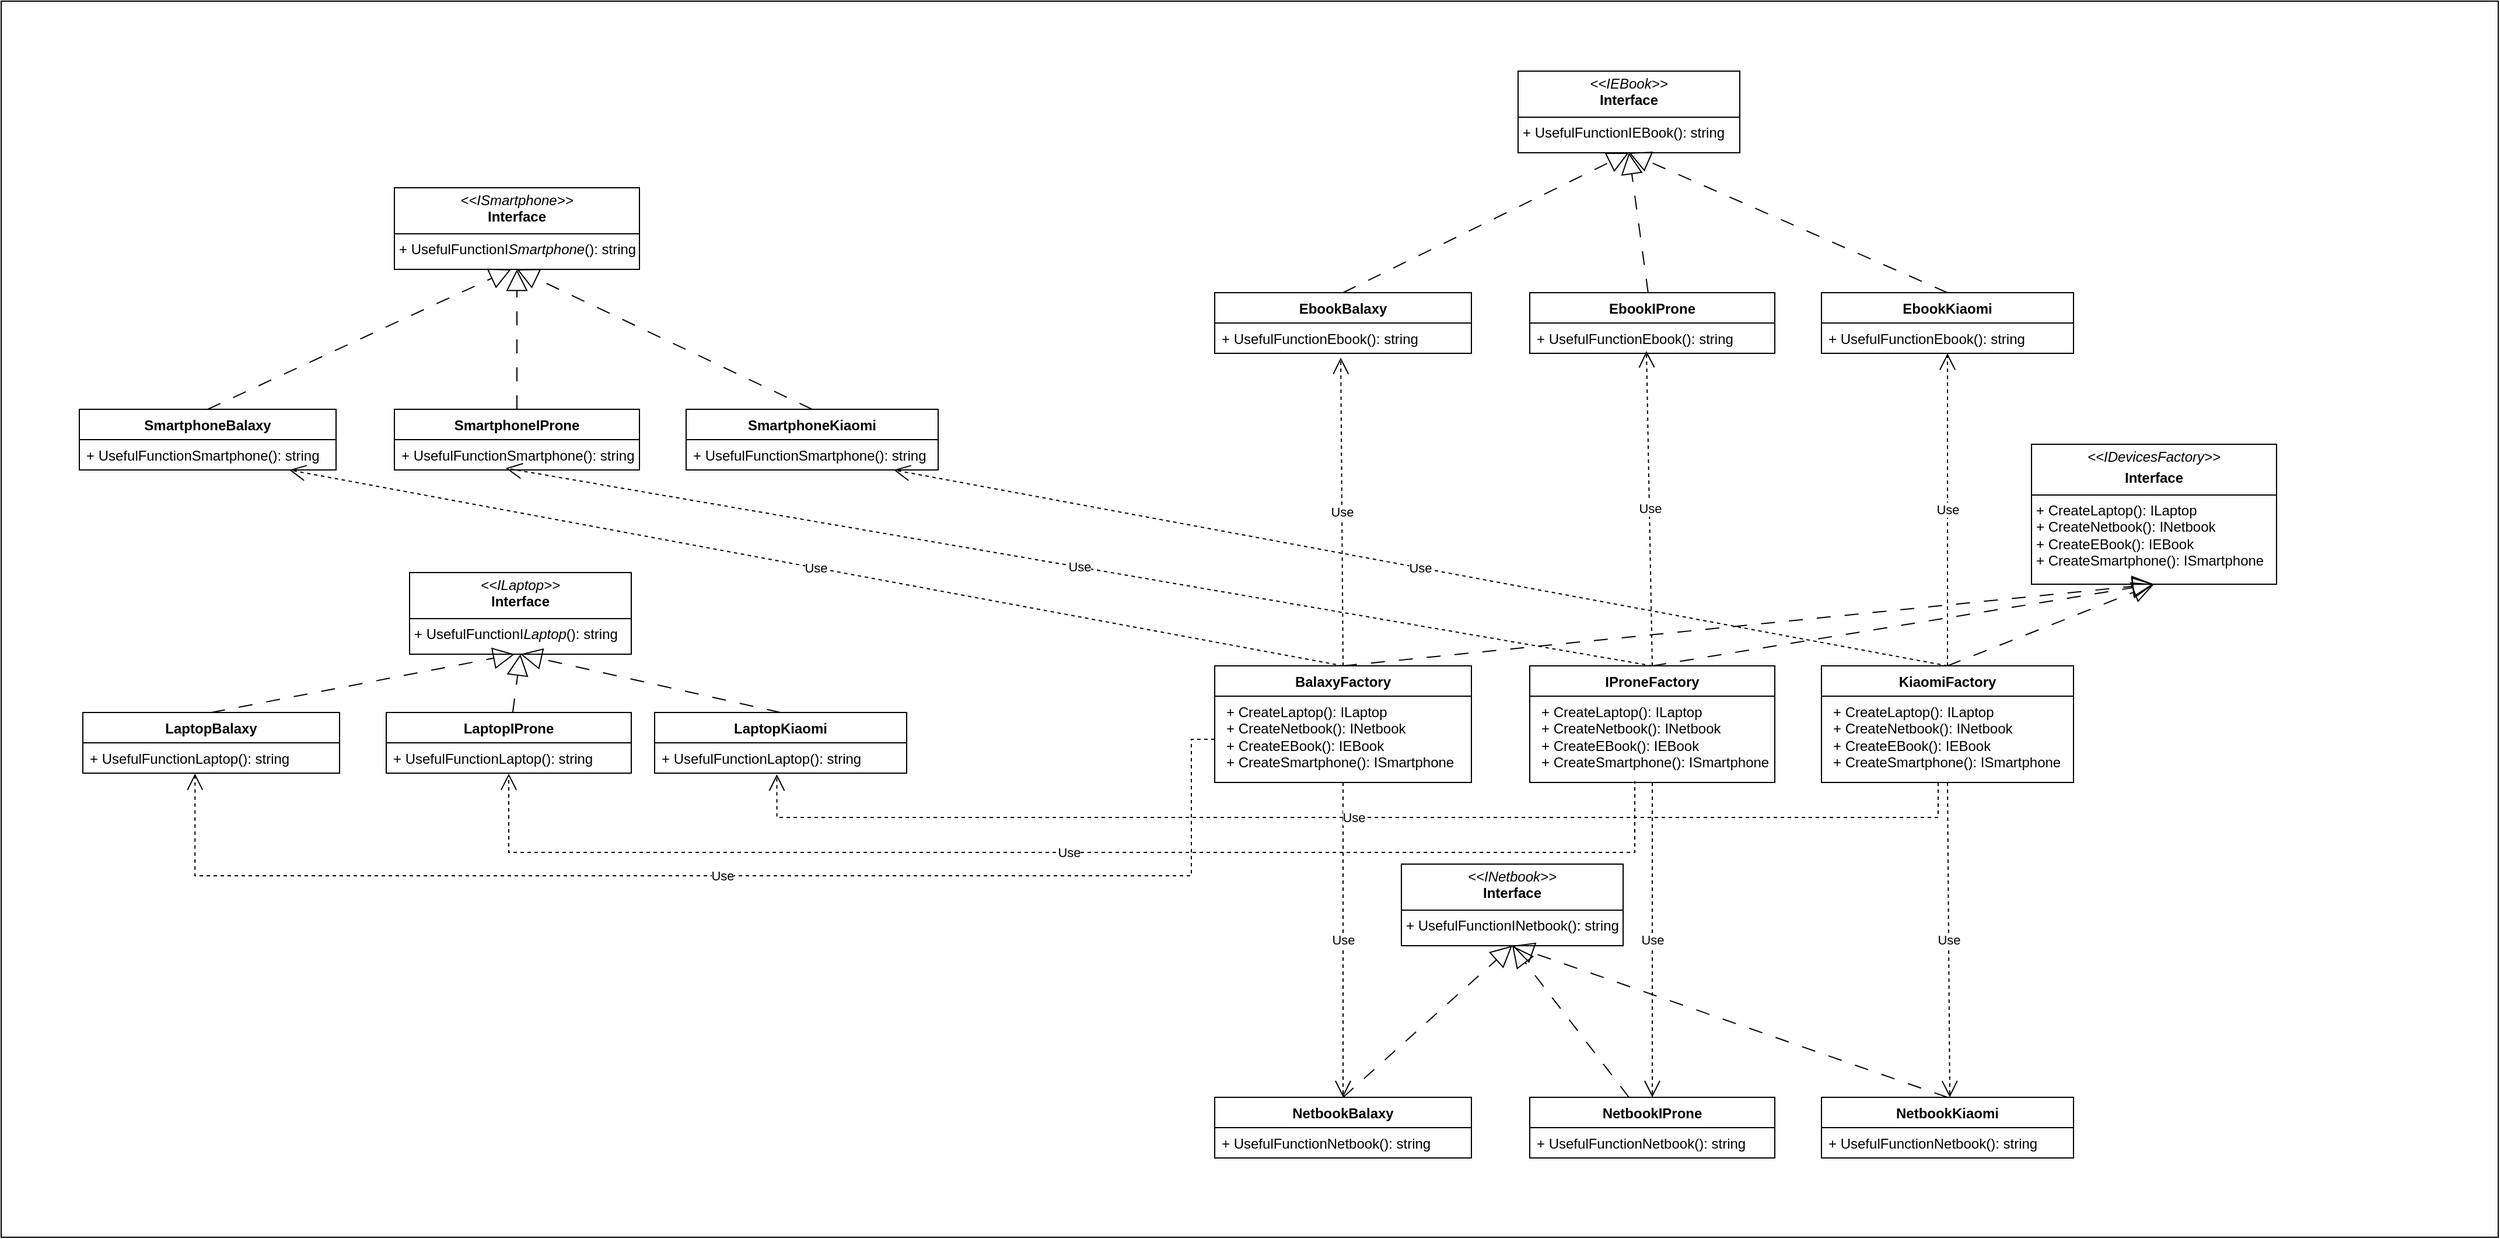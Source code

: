 <mxfile version="24.3.1" type="device">
  <diagram id="C5RBs43oDa-KdzZeNtuy" name="Page-1">
    <mxGraphModel dx="3360" dy="1393" grid="1" gridSize="10" guides="1" tooltips="1" connect="1" arrows="1" fold="1" page="1" pageScale="1" pageWidth="827" pageHeight="1169" math="0" shadow="0">
      <root>
        <mxCell id="WIyWlLk6GJQsqaUBKTNV-0" />
        <mxCell id="WIyWlLk6GJQsqaUBKTNV-1" parent="WIyWlLk6GJQsqaUBKTNV-0" />
        <mxCell id="WHC7FNLEJJe4XPoveYnM-81" value="" style="rounded=0;whiteSpace=wrap;html=1;" vertex="1" parent="WIyWlLk6GJQsqaUBKTNV-1">
          <mxGeometry x="-190" y="440" width="2140" height="1060" as="geometry" />
        </mxCell>
        <mxCell id="WHC7FNLEJJe4XPoveYnM-0" value="&lt;p style=&quot;margin:0px;margin-top:4px;text-align:center;&quot;&gt;&lt;i&gt;&amp;lt;&amp;lt;IEBook&amp;gt;&amp;gt;&lt;/i&gt;&lt;br&gt;&lt;b&gt;Interface&lt;/b&gt;&lt;/p&gt;&lt;hr size=&quot;1&quot; style=&quot;border-style:solid;&quot;&gt;&lt;p style=&quot;margin:0px;margin-left:4px;&quot;&gt;+ UsefulFunctionIEBook(): string&lt;br&gt;&lt;/p&gt;" style="verticalAlign=top;align=left;overflow=fill;html=1;whiteSpace=wrap;" vertex="1" parent="WIyWlLk6GJQsqaUBKTNV-1">
          <mxGeometry x="1110" y="500" width="190" height="70" as="geometry" />
        </mxCell>
        <mxCell id="WHC7FNLEJJe4XPoveYnM-1" value="&lt;p style=&quot;margin:0px;margin-top:4px;text-align:center;&quot;&gt;&lt;i&gt;&amp;lt;&amp;lt;ILaptop&amp;gt;&amp;gt;&lt;/i&gt;&lt;br&gt;&lt;b&gt;Interface&lt;/b&gt;&lt;/p&gt;&lt;hr size=&quot;1&quot; style=&quot;border-style:solid;&quot;&gt;&lt;p style=&quot;margin:0px;margin-left:4px;&quot;&gt;+ UsefulFunctionI&lt;i style=&quot;text-align: center;&quot;&gt;Laptop&lt;/i&gt;(): string&lt;br&gt;&lt;/p&gt;" style="verticalAlign=top;align=left;overflow=fill;html=1;whiteSpace=wrap;" vertex="1" parent="WIyWlLk6GJQsqaUBKTNV-1">
          <mxGeometry x="160" y="930" width="190" height="70" as="geometry" />
        </mxCell>
        <mxCell id="WHC7FNLEJJe4XPoveYnM-2" value="&lt;p style=&quot;margin:0px;margin-top:4px;text-align:center;&quot;&gt;&lt;i&gt;&amp;lt;&amp;lt;ISmartphone&amp;gt;&amp;gt;&lt;/i&gt;&lt;br&gt;&lt;b&gt;Interface&lt;/b&gt;&lt;/p&gt;&lt;hr size=&quot;1&quot; style=&quot;border-style:solid;&quot;&gt;&lt;p style=&quot;margin:0px;margin-left:4px;&quot;&gt;+ UsefulFunctionI&lt;i style=&quot;text-align: center;&quot;&gt;Smartphone&lt;/i&gt;(): string&lt;br&gt;&lt;/p&gt;" style="verticalAlign=top;align=left;overflow=fill;html=1;whiteSpace=wrap;" vertex="1" parent="WIyWlLk6GJQsqaUBKTNV-1">
          <mxGeometry x="147" y="600" width="210" height="70" as="geometry" />
        </mxCell>
        <mxCell id="WHC7FNLEJJe4XPoveYnM-3" value="&lt;p style=&quot;margin:0px;margin-top:4px;text-align:center;&quot;&gt;&lt;i&gt;&amp;lt;&amp;lt;INetbook&amp;gt;&amp;gt;&lt;/i&gt;&lt;br&gt;&lt;b&gt;Interface&lt;/b&gt;&lt;/p&gt;&lt;hr size=&quot;1&quot; style=&quot;border-style:solid;&quot;&gt;&lt;p style=&quot;margin:0px;margin-left:4px;&quot;&gt;+ UsefulFunctionINetbook(): string&lt;br&gt;&lt;/p&gt;" style="verticalAlign=top;align=left;overflow=fill;html=1;whiteSpace=wrap;" vertex="1" parent="WIyWlLk6GJQsqaUBKTNV-1">
          <mxGeometry x="1010" y="1180" width="190" height="70" as="geometry" />
        </mxCell>
        <mxCell id="WHC7FNLEJJe4XPoveYnM-5" value="SmartphoneBalaxy" style="swimlane;fontStyle=1;align=center;verticalAlign=top;childLayout=stackLayout;horizontal=1;startSize=26;horizontalStack=0;resizeParent=1;resizeParentMax=0;resizeLast=0;collapsible=1;marginBottom=0;whiteSpace=wrap;html=1;" vertex="1" parent="WIyWlLk6GJQsqaUBKTNV-1">
          <mxGeometry x="-123" y="790" width="220" height="52" as="geometry" />
        </mxCell>
        <mxCell id="WHC7FNLEJJe4XPoveYnM-8" value="+ UsefulFunctionSmartphone(): string" style="text;strokeColor=none;fillColor=none;align=left;verticalAlign=top;spacingLeft=4;spacingRight=4;overflow=hidden;rotatable=0;points=[[0,0.5],[1,0.5]];portConstraint=eastwest;whiteSpace=wrap;html=1;" vertex="1" parent="WHC7FNLEJJe4XPoveYnM-5">
          <mxGeometry y="26" width="220" height="26" as="geometry" />
        </mxCell>
        <mxCell id="WHC7FNLEJJe4XPoveYnM-9" value="SmartphoneIProne" style="swimlane;fontStyle=1;align=center;verticalAlign=top;childLayout=stackLayout;horizontal=1;startSize=26;horizontalStack=0;resizeParent=1;resizeParentMax=0;resizeLast=0;collapsible=1;marginBottom=0;whiteSpace=wrap;html=1;" vertex="1" parent="WIyWlLk6GJQsqaUBKTNV-1">
          <mxGeometry x="147" y="790" width="210" height="52" as="geometry" />
        </mxCell>
        <mxCell id="WHC7FNLEJJe4XPoveYnM-12" value="+ UsefulFunctionSmartphone(): string" style="text;strokeColor=none;fillColor=none;align=left;verticalAlign=top;spacingLeft=4;spacingRight=4;overflow=hidden;rotatable=0;points=[[0,0.5],[1,0.5]];portConstraint=eastwest;whiteSpace=wrap;html=1;" vertex="1" parent="WHC7FNLEJJe4XPoveYnM-9">
          <mxGeometry y="26" width="210" height="26" as="geometry" />
        </mxCell>
        <mxCell id="WHC7FNLEJJe4XPoveYnM-13" value="SmartphoneKiaomi" style="swimlane;fontStyle=1;align=center;verticalAlign=top;childLayout=stackLayout;horizontal=1;startSize=26;horizontalStack=0;resizeParent=1;resizeParentMax=0;resizeLast=0;collapsible=1;marginBottom=0;whiteSpace=wrap;html=1;" vertex="1" parent="WIyWlLk6GJQsqaUBKTNV-1">
          <mxGeometry x="397" y="790" width="216" height="52" as="geometry" />
        </mxCell>
        <mxCell id="WHC7FNLEJJe4XPoveYnM-16" value="+ UsefulFunctionSmartphone(): string" style="text;strokeColor=none;fillColor=none;align=left;verticalAlign=top;spacingLeft=4;spacingRight=4;overflow=hidden;rotatable=0;points=[[0,0.5],[1,0.5]];portConstraint=eastwest;whiteSpace=wrap;html=1;" vertex="1" parent="WHC7FNLEJJe4XPoveYnM-13">
          <mxGeometry y="26" width="216" height="26" as="geometry" />
        </mxCell>
        <mxCell id="WHC7FNLEJJe4XPoveYnM-18" value="" style="endArrow=block;endSize=16;endFill=0;html=1;rounded=0;entryX=0.5;entryY=1;entryDx=0;entryDy=0;exitX=0.5;exitY=0;exitDx=0;exitDy=0;dashed=1;dashPattern=12 12;" edge="1" parent="WIyWlLk6GJQsqaUBKTNV-1" source="WHC7FNLEJJe4XPoveYnM-13" target="WHC7FNLEJJe4XPoveYnM-2">
          <mxGeometry width="160" relative="1" as="geometry">
            <mxPoint x="537" y="770" as="sourcePoint" />
            <mxPoint x="697" y="770" as="targetPoint" />
          </mxGeometry>
        </mxCell>
        <mxCell id="WHC7FNLEJJe4XPoveYnM-19" value="" style="endArrow=block;endSize=16;endFill=0;html=1;rounded=0;entryX=0.5;entryY=1;entryDx=0;entryDy=0;dashed=1;dashPattern=12 12;" edge="1" parent="WIyWlLk6GJQsqaUBKTNV-1" source="WHC7FNLEJJe4XPoveYnM-9" target="WHC7FNLEJJe4XPoveYnM-2">
          <mxGeometry width="160" relative="1" as="geometry">
            <mxPoint x="515" y="800" as="sourcePoint" />
            <mxPoint x="262" y="680" as="targetPoint" />
          </mxGeometry>
        </mxCell>
        <mxCell id="WHC7FNLEJJe4XPoveYnM-20" value="" style="endArrow=block;endSize=16;endFill=0;html=1;rounded=0;dashed=1;dashPattern=12 12;exitX=0.5;exitY=0;exitDx=0;exitDy=0;" edge="1" parent="WIyWlLk6GJQsqaUBKTNV-1" source="WHC7FNLEJJe4XPoveYnM-5">
          <mxGeometry width="160" relative="1" as="geometry">
            <mxPoint x="262" y="800" as="sourcePoint" />
            <mxPoint x="247" y="670" as="targetPoint" />
          </mxGeometry>
        </mxCell>
        <mxCell id="WHC7FNLEJJe4XPoveYnM-27" value="NetbookBalaxy" style="swimlane;fontStyle=1;align=center;verticalAlign=top;childLayout=stackLayout;horizontal=1;startSize=26;horizontalStack=0;resizeParent=1;resizeParentMax=0;resizeLast=0;collapsible=1;marginBottom=0;whiteSpace=wrap;html=1;" vertex="1" parent="WIyWlLk6GJQsqaUBKTNV-1">
          <mxGeometry x="850" y="1380" width="220" height="52" as="geometry" />
        </mxCell>
        <mxCell id="WHC7FNLEJJe4XPoveYnM-28" value="+ UsefulFunctionNetbook(): string" style="text;strokeColor=none;fillColor=none;align=left;verticalAlign=top;spacingLeft=4;spacingRight=4;overflow=hidden;rotatable=0;points=[[0,0.5],[1,0.5]];portConstraint=eastwest;whiteSpace=wrap;html=1;" vertex="1" parent="WHC7FNLEJJe4XPoveYnM-27">
          <mxGeometry y="26" width="220" height="26" as="geometry" />
        </mxCell>
        <mxCell id="WHC7FNLEJJe4XPoveYnM-29" value="NetbookIProne" style="swimlane;fontStyle=1;align=center;verticalAlign=top;childLayout=stackLayout;horizontal=1;startSize=26;horizontalStack=0;resizeParent=1;resizeParentMax=0;resizeLast=0;collapsible=1;marginBottom=0;whiteSpace=wrap;html=1;" vertex="1" parent="WIyWlLk6GJQsqaUBKTNV-1">
          <mxGeometry x="1120" y="1380" width="210" height="52" as="geometry" />
        </mxCell>
        <mxCell id="WHC7FNLEJJe4XPoveYnM-30" value="+ UsefulFunctionNetbook(): string" style="text;strokeColor=none;fillColor=none;align=left;verticalAlign=top;spacingLeft=4;spacingRight=4;overflow=hidden;rotatable=0;points=[[0,0.5],[1,0.5]];portConstraint=eastwest;whiteSpace=wrap;html=1;" vertex="1" parent="WHC7FNLEJJe4XPoveYnM-29">
          <mxGeometry y="26" width="210" height="26" as="geometry" />
        </mxCell>
        <mxCell id="WHC7FNLEJJe4XPoveYnM-31" value="NetbookKiaomi" style="swimlane;fontStyle=1;align=center;verticalAlign=top;childLayout=stackLayout;horizontal=1;startSize=26;horizontalStack=0;resizeParent=1;resizeParentMax=0;resizeLast=0;collapsible=1;marginBottom=0;whiteSpace=wrap;html=1;" vertex="1" parent="WIyWlLk6GJQsqaUBKTNV-1">
          <mxGeometry x="1370" y="1380" width="216" height="52" as="geometry" />
        </mxCell>
        <mxCell id="WHC7FNLEJJe4XPoveYnM-32" value="+ UsefulFunctionNetbook(): string" style="text;strokeColor=none;fillColor=none;align=left;verticalAlign=top;spacingLeft=4;spacingRight=4;overflow=hidden;rotatable=0;points=[[0,0.5],[1,0.5]];portConstraint=eastwest;whiteSpace=wrap;html=1;" vertex="1" parent="WHC7FNLEJJe4XPoveYnM-31">
          <mxGeometry y="26" width="216" height="26" as="geometry" />
        </mxCell>
        <mxCell id="WHC7FNLEJJe4XPoveYnM-33" value="" style="endArrow=block;endSize=16;endFill=0;html=1;rounded=0;entryX=0.5;entryY=1;entryDx=0;entryDy=0;exitX=0.5;exitY=0;exitDx=0;exitDy=0;dashed=1;dashPattern=12 12;" edge="1" parent="WIyWlLk6GJQsqaUBKTNV-1" source="WHC7FNLEJJe4XPoveYnM-31" target="WHC7FNLEJJe4XPoveYnM-3">
          <mxGeometry width="160" relative="1" as="geometry">
            <mxPoint x="1510" y="1360" as="sourcePoint" />
            <mxPoint x="1225" y="1260" as="targetPoint" />
          </mxGeometry>
        </mxCell>
        <mxCell id="WHC7FNLEJJe4XPoveYnM-34" value="" style="endArrow=block;endSize=16;endFill=0;html=1;rounded=0;entryX=0.5;entryY=1;entryDx=0;entryDy=0;dashed=1;dashPattern=12 12;" edge="1" parent="WIyWlLk6GJQsqaUBKTNV-1" source="WHC7FNLEJJe4XPoveYnM-29" target="WHC7FNLEJJe4XPoveYnM-3">
          <mxGeometry width="160" relative="1" as="geometry">
            <mxPoint x="1488" y="1390" as="sourcePoint" />
            <mxPoint x="1225" y="1260" as="targetPoint" />
          </mxGeometry>
        </mxCell>
        <mxCell id="WHC7FNLEJJe4XPoveYnM-35" value="" style="endArrow=block;endSize=16;endFill=0;html=1;rounded=0;dashed=1;dashPattern=12 12;exitX=0.5;exitY=0;exitDx=0;exitDy=0;entryX=0.5;entryY=1;entryDx=0;entryDy=0;" edge="1" parent="WIyWlLk6GJQsqaUBKTNV-1" source="WHC7FNLEJJe4XPoveYnM-27" target="WHC7FNLEJJe4XPoveYnM-3">
          <mxGeometry width="160" relative="1" as="geometry">
            <mxPoint x="1235" y="1390" as="sourcePoint" />
            <mxPoint x="1220" y="1260" as="targetPoint" />
          </mxGeometry>
        </mxCell>
        <mxCell id="WHC7FNLEJJe4XPoveYnM-36" value="LaptopBalaxy" style="swimlane;fontStyle=1;align=center;verticalAlign=top;childLayout=stackLayout;horizontal=1;startSize=26;horizontalStack=0;resizeParent=1;resizeParentMax=0;resizeLast=0;collapsible=1;marginBottom=0;whiteSpace=wrap;html=1;" vertex="1" parent="WIyWlLk6GJQsqaUBKTNV-1">
          <mxGeometry x="-120" y="1050" width="220" height="52" as="geometry" />
        </mxCell>
        <mxCell id="WHC7FNLEJJe4XPoveYnM-37" value="+ UsefulFunctionLaptop(): string" style="text;strokeColor=none;fillColor=none;align=left;verticalAlign=top;spacingLeft=4;spacingRight=4;overflow=hidden;rotatable=0;points=[[0,0.5],[1,0.5]];portConstraint=eastwest;whiteSpace=wrap;html=1;" vertex="1" parent="WHC7FNLEJJe4XPoveYnM-36">
          <mxGeometry y="26" width="220" height="26" as="geometry" />
        </mxCell>
        <mxCell id="WHC7FNLEJJe4XPoveYnM-38" value="LaptopIProne" style="swimlane;fontStyle=1;align=center;verticalAlign=top;childLayout=stackLayout;horizontal=1;startSize=26;horizontalStack=0;resizeParent=1;resizeParentMax=0;resizeLast=0;collapsible=1;marginBottom=0;whiteSpace=wrap;html=1;" vertex="1" parent="WIyWlLk6GJQsqaUBKTNV-1">
          <mxGeometry x="140" y="1050" width="210" height="52" as="geometry" />
        </mxCell>
        <mxCell id="WHC7FNLEJJe4XPoveYnM-39" value="+ UsefulFunctionLaptop(): string" style="text;strokeColor=none;fillColor=none;align=left;verticalAlign=top;spacingLeft=4;spacingRight=4;overflow=hidden;rotatable=0;points=[[0,0.5],[1,0.5]];portConstraint=eastwest;whiteSpace=wrap;html=1;" vertex="1" parent="WHC7FNLEJJe4XPoveYnM-38">
          <mxGeometry y="26" width="210" height="26" as="geometry" />
        </mxCell>
        <mxCell id="WHC7FNLEJJe4XPoveYnM-40" value="LaptopKiaomi" style="swimlane;fontStyle=1;align=center;verticalAlign=top;childLayout=stackLayout;horizontal=1;startSize=26;horizontalStack=0;resizeParent=1;resizeParentMax=0;resizeLast=0;collapsible=1;marginBottom=0;whiteSpace=wrap;html=1;" vertex="1" parent="WIyWlLk6GJQsqaUBKTNV-1">
          <mxGeometry x="370" y="1050" width="216" height="52" as="geometry" />
        </mxCell>
        <mxCell id="WHC7FNLEJJe4XPoveYnM-41" value="+ UsefulFunctionLaptop(): string" style="text;strokeColor=none;fillColor=none;align=left;verticalAlign=top;spacingLeft=4;spacingRight=4;overflow=hidden;rotatable=0;points=[[0,0.5],[1,0.5]];portConstraint=eastwest;whiteSpace=wrap;html=1;" vertex="1" parent="WHC7FNLEJJe4XPoveYnM-40">
          <mxGeometry y="26" width="216" height="26" as="geometry" />
        </mxCell>
        <mxCell id="WHC7FNLEJJe4XPoveYnM-42" value="" style="endArrow=block;endSize=16;endFill=0;html=1;rounded=0;entryX=0.5;entryY=1;entryDx=0;entryDy=0;exitX=0.5;exitY=0;exitDx=0;exitDy=0;dashed=1;dashPattern=12 12;" edge="1" parent="WIyWlLk6GJQsqaUBKTNV-1" source="WHC7FNLEJJe4XPoveYnM-40">
          <mxGeometry width="160" relative="1" as="geometry">
            <mxPoint x="540" y="1100" as="sourcePoint" />
            <mxPoint x="255" y="1000" as="targetPoint" />
          </mxGeometry>
        </mxCell>
        <mxCell id="WHC7FNLEJJe4XPoveYnM-43" value="" style="endArrow=block;endSize=16;endFill=0;html=1;rounded=0;entryX=0.5;entryY=1;entryDx=0;entryDy=0;dashed=1;dashPattern=12 12;" edge="1" parent="WIyWlLk6GJQsqaUBKTNV-1" source="WHC7FNLEJJe4XPoveYnM-38">
          <mxGeometry width="160" relative="1" as="geometry">
            <mxPoint x="518" y="1130" as="sourcePoint" />
            <mxPoint x="255" y="1000" as="targetPoint" />
          </mxGeometry>
        </mxCell>
        <mxCell id="WHC7FNLEJJe4XPoveYnM-44" value="" style="endArrow=block;endSize=16;endFill=0;html=1;rounded=0;dashed=1;dashPattern=12 12;exitX=0.5;exitY=0;exitDx=0;exitDy=0;" edge="1" parent="WIyWlLk6GJQsqaUBKTNV-1" source="WHC7FNLEJJe4XPoveYnM-36">
          <mxGeometry width="160" relative="1" as="geometry">
            <mxPoint x="265" y="1130" as="sourcePoint" />
            <mxPoint x="250" y="1000" as="targetPoint" />
          </mxGeometry>
        </mxCell>
        <mxCell id="WHC7FNLEJJe4XPoveYnM-45" value="EbookBalaxy" style="swimlane;fontStyle=1;align=center;verticalAlign=top;childLayout=stackLayout;horizontal=1;startSize=26;horizontalStack=0;resizeParent=1;resizeParentMax=0;resizeLast=0;collapsible=1;marginBottom=0;whiteSpace=wrap;html=1;" vertex="1" parent="WIyWlLk6GJQsqaUBKTNV-1">
          <mxGeometry x="850" y="690" width="220" height="52" as="geometry" />
        </mxCell>
        <mxCell id="WHC7FNLEJJe4XPoveYnM-46" value="+ UsefulFunctionEbook(): string" style="text;strokeColor=none;fillColor=none;align=left;verticalAlign=top;spacingLeft=4;spacingRight=4;overflow=hidden;rotatable=0;points=[[0,0.5],[1,0.5]];portConstraint=eastwest;whiteSpace=wrap;html=1;" vertex="1" parent="WHC7FNLEJJe4XPoveYnM-45">
          <mxGeometry y="26" width="220" height="26" as="geometry" />
        </mxCell>
        <mxCell id="WHC7FNLEJJe4XPoveYnM-47" value="EbookIProne" style="swimlane;fontStyle=1;align=center;verticalAlign=top;childLayout=stackLayout;horizontal=1;startSize=26;horizontalStack=0;resizeParent=1;resizeParentMax=0;resizeLast=0;collapsible=1;marginBottom=0;whiteSpace=wrap;html=1;" vertex="1" parent="WIyWlLk6GJQsqaUBKTNV-1">
          <mxGeometry x="1120" y="690" width="210" height="52" as="geometry" />
        </mxCell>
        <mxCell id="WHC7FNLEJJe4XPoveYnM-48" value="+ UsefulFunctionEbook(): string" style="text;strokeColor=none;fillColor=none;align=left;verticalAlign=top;spacingLeft=4;spacingRight=4;overflow=hidden;rotatable=0;points=[[0,0.5],[1,0.5]];portConstraint=eastwest;whiteSpace=wrap;html=1;" vertex="1" parent="WHC7FNLEJJe4XPoveYnM-47">
          <mxGeometry y="26" width="210" height="26" as="geometry" />
        </mxCell>
        <mxCell id="WHC7FNLEJJe4XPoveYnM-49" value="EbookKiaomi" style="swimlane;fontStyle=1;align=center;verticalAlign=top;childLayout=stackLayout;horizontal=1;startSize=26;horizontalStack=0;resizeParent=1;resizeParentMax=0;resizeLast=0;collapsible=1;marginBottom=0;whiteSpace=wrap;html=1;" vertex="1" parent="WIyWlLk6GJQsqaUBKTNV-1">
          <mxGeometry x="1370" y="690" width="216" height="52" as="geometry" />
        </mxCell>
        <mxCell id="WHC7FNLEJJe4XPoveYnM-50" value="+ UsefulFunctionEbook(): string" style="text;strokeColor=none;fillColor=none;align=left;verticalAlign=top;spacingLeft=4;spacingRight=4;overflow=hidden;rotatable=0;points=[[0,0.5],[1,0.5]];portConstraint=eastwest;whiteSpace=wrap;html=1;" vertex="1" parent="WHC7FNLEJJe4XPoveYnM-49">
          <mxGeometry y="26" width="216" height="26" as="geometry" />
        </mxCell>
        <mxCell id="WHC7FNLEJJe4XPoveYnM-51" value="" style="endArrow=block;endSize=16;endFill=0;html=1;rounded=0;entryX=0.5;entryY=1;entryDx=0;entryDy=0;exitX=0.5;exitY=0;exitDx=0;exitDy=0;dashed=1;dashPattern=12 12;" edge="1" parent="WIyWlLk6GJQsqaUBKTNV-1" source="WHC7FNLEJJe4XPoveYnM-49" target="WHC7FNLEJJe4XPoveYnM-0">
          <mxGeometry width="160" relative="1" as="geometry">
            <mxPoint x="1510" y="670" as="sourcePoint" />
            <mxPoint x="1225" y="570" as="targetPoint" />
          </mxGeometry>
        </mxCell>
        <mxCell id="WHC7FNLEJJe4XPoveYnM-52" value="" style="endArrow=block;endSize=16;endFill=0;html=1;rounded=0;entryX=0.5;entryY=1;entryDx=0;entryDy=0;dashed=1;dashPattern=12 12;" edge="1" parent="WIyWlLk6GJQsqaUBKTNV-1" source="WHC7FNLEJJe4XPoveYnM-47" target="WHC7FNLEJJe4XPoveYnM-0">
          <mxGeometry width="160" relative="1" as="geometry">
            <mxPoint x="1488" y="700" as="sourcePoint" />
            <mxPoint x="1225" y="570" as="targetPoint" />
          </mxGeometry>
        </mxCell>
        <mxCell id="WHC7FNLEJJe4XPoveYnM-53" value="" style="endArrow=block;endSize=16;endFill=0;html=1;rounded=0;dashed=1;dashPattern=12 12;exitX=0.5;exitY=0;exitDx=0;exitDy=0;entryX=0.5;entryY=1;entryDx=0;entryDy=0;" edge="1" parent="WIyWlLk6GJQsqaUBKTNV-1" source="WHC7FNLEJJe4XPoveYnM-45" target="WHC7FNLEJJe4XPoveYnM-0">
          <mxGeometry width="160" relative="1" as="geometry">
            <mxPoint x="1235" y="700" as="sourcePoint" />
            <mxPoint x="1220" y="570" as="targetPoint" />
          </mxGeometry>
        </mxCell>
        <mxCell id="WHC7FNLEJJe4XPoveYnM-54" value="&lt;p style=&quot;margin:0px;margin-top:4px;text-align:center;&quot;&gt;&lt;i&gt;&amp;lt;&amp;lt;I&lt;/i&gt;&lt;span style=&quot;background-color: initial; text-align: left;&quot;&gt;&lt;i&gt;DevicesFactory&lt;/i&gt;&lt;/span&gt;&lt;i style=&quot;background-color: initial;&quot;&gt;&amp;gt;&amp;gt;&lt;/i&gt;&lt;/p&gt;&lt;p style=&quot;margin:0px;margin-top:4px;text-align:center;&quot;&gt;&lt;b&gt;Interface&lt;/b&gt;&lt;/p&gt;&lt;hr size=&quot;1&quot; style=&quot;border-style:solid;&quot;&gt;&lt;p style=&quot;margin:0px;margin-left:4px;&quot;&gt;+ CreateLaptop(): ILaptop&lt;br&gt;&lt;/p&gt;&lt;p style=&quot;margin:0px;margin-left:4px;&quot;&gt;+ CreateNetbook(): INetbook&lt;br&gt;+ CreateEBook(): IEBook&lt;br&gt;+ CreateSmartphone(): ISmartphone&lt;br&gt;&lt;/p&gt;" style="verticalAlign=top;align=left;overflow=fill;html=1;whiteSpace=wrap;" vertex="1" parent="WIyWlLk6GJQsqaUBKTNV-1">
          <mxGeometry x="1550" y="820" width="210" height="120" as="geometry" />
        </mxCell>
        <mxCell id="WHC7FNLEJJe4XPoveYnM-59" value="BalaxyFactory" style="swimlane;fontStyle=1;align=center;verticalAlign=top;childLayout=stackLayout;horizontal=1;startSize=26;horizontalStack=0;resizeParent=1;resizeParentMax=0;resizeLast=0;collapsible=1;marginBottom=0;whiteSpace=wrap;html=1;" vertex="1" parent="WIyWlLk6GJQsqaUBKTNV-1">
          <mxGeometry x="850" y="1010" width="220" height="100" as="geometry" />
        </mxCell>
        <mxCell id="WHC7FNLEJJe4XPoveYnM-60" value="&lt;p style=&quot;margin: 0px 0px 0px 4px;&quot;&gt;+ CreateLaptop(): ILaptop&lt;br&gt;&lt;/p&gt;&lt;p style=&quot;margin: 0px 0px 0px 4px;&quot;&gt;+ CreateNetbook(): INetbook&lt;br&gt;+ CreateEBook(): IEBook&lt;br&gt;+ CreateSmartphone(): ISmartphone&lt;/p&gt;" style="text;strokeColor=none;fillColor=none;align=left;verticalAlign=top;spacingLeft=4;spacingRight=4;overflow=hidden;rotatable=0;points=[[0,0.5],[1,0.5]];portConstraint=eastwest;whiteSpace=wrap;html=1;" vertex="1" parent="WHC7FNLEJJe4XPoveYnM-59">
          <mxGeometry y="26" width="220" height="74" as="geometry" />
        </mxCell>
        <mxCell id="WHC7FNLEJJe4XPoveYnM-61" value="IProneFactory" style="swimlane;fontStyle=1;align=center;verticalAlign=top;childLayout=stackLayout;horizontal=1;startSize=26;horizontalStack=0;resizeParent=1;resizeParentMax=0;resizeLast=0;collapsible=1;marginBottom=0;whiteSpace=wrap;html=1;" vertex="1" parent="WIyWlLk6GJQsqaUBKTNV-1">
          <mxGeometry x="1120" y="1010" width="210" height="100" as="geometry" />
        </mxCell>
        <mxCell id="WHC7FNLEJJe4XPoveYnM-62" value="&lt;p style=&quot;margin: 0px 0px 0px 4px;&quot;&gt;+ CreateLaptop(): ILaptop&lt;br&gt;&lt;/p&gt;&lt;p style=&quot;margin: 0px 0px 0px 4px;&quot;&gt;+ CreateNetbook(): INetbook&lt;br&gt;+ CreateEBook(): IEBook&lt;br&gt;+ CreateSmartphone(): ISmartphone&lt;/p&gt;" style="text;strokeColor=none;fillColor=none;align=left;verticalAlign=top;spacingLeft=4;spacingRight=4;overflow=hidden;rotatable=0;points=[[0,0.5],[1,0.5]];portConstraint=eastwest;whiteSpace=wrap;html=1;" vertex="1" parent="WHC7FNLEJJe4XPoveYnM-61">
          <mxGeometry y="26" width="210" height="74" as="geometry" />
        </mxCell>
        <mxCell id="WHC7FNLEJJe4XPoveYnM-63" value="KiaomiFactory" style="swimlane;fontStyle=1;align=center;verticalAlign=top;childLayout=stackLayout;horizontal=1;startSize=26;horizontalStack=0;resizeParent=1;resizeParentMax=0;resizeLast=0;collapsible=1;marginBottom=0;whiteSpace=wrap;html=1;" vertex="1" parent="WIyWlLk6GJQsqaUBKTNV-1">
          <mxGeometry x="1370" y="1010" width="216" height="100" as="geometry" />
        </mxCell>
        <mxCell id="WHC7FNLEJJe4XPoveYnM-64" value="&lt;p style=&quot;margin: 0px 0px 0px 4px;&quot;&gt;+ CreateLaptop(): ILaptop&lt;br&gt;&lt;/p&gt;&lt;p style=&quot;margin: 0px 0px 0px 4px;&quot;&gt;+ CreateNetbook(): INetbook&lt;br&gt;+ CreateEBook(): IEBook&lt;br&gt;+ CreateSmartphone(): ISmartphone&lt;/p&gt;" style="text;strokeColor=none;fillColor=none;align=left;verticalAlign=top;spacingLeft=4;spacingRight=4;overflow=hidden;rotatable=0;points=[[0,0.5],[1,0.5]];portConstraint=eastwest;whiteSpace=wrap;html=1;" vertex="1" parent="WHC7FNLEJJe4XPoveYnM-63">
          <mxGeometry y="26" width="216" height="74" as="geometry" />
        </mxCell>
        <mxCell id="WHC7FNLEJJe4XPoveYnM-65" value="" style="endArrow=block;endSize=16;endFill=0;html=1;rounded=0;dashed=1;dashPattern=12 12;exitX=0.5;exitY=0;exitDx=0;exitDy=0;entryX=0.5;entryY=1;entryDx=0;entryDy=0;" edge="1" parent="WIyWlLk6GJQsqaUBKTNV-1" source="WHC7FNLEJJe4XPoveYnM-59" target="WHC7FNLEJJe4XPoveYnM-54">
          <mxGeometry width="160" relative="1" as="geometry">
            <mxPoint x="230" y="910" as="sourcePoint" />
            <mxPoint x="490" y="790" as="targetPoint" />
          </mxGeometry>
        </mxCell>
        <mxCell id="WHC7FNLEJJe4XPoveYnM-66" value="" style="endArrow=block;endSize=16;endFill=0;html=1;rounded=0;dashed=1;dashPattern=12 12;exitX=0.5;exitY=0;exitDx=0;exitDy=0;entryX=0.5;entryY=1;entryDx=0;entryDy=0;" edge="1" parent="WIyWlLk6GJQsqaUBKTNV-1" source="WHC7FNLEJJe4XPoveYnM-61" target="WHC7FNLEJJe4XPoveYnM-54">
          <mxGeometry width="160" relative="1" as="geometry">
            <mxPoint x="257" y="920" as="sourcePoint" />
            <mxPoint x="515" y="810" as="targetPoint" />
          </mxGeometry>
        </mxCell>
        <mxCell id="WHC7FNLEJJe4XPoveYnM-67" value="" style="endArrow=block;endSize=16;endFill=0;html=1;rounded=0;dashed=1;dashPattern=12 12;exitX=0.5;exitY=0;exitDx=0;exitDy=0;entryX=0.5;entryY=1;entryDx=0;entryDy=0;" edge="1" parent="WIyWlLk6GJQsqaUBKTNV-1" source="WHC7FNLEJJe4XPoveYnM-63" target="WHC7FNLEJJe4XPoveYnM-54">
          <mxGeometry width="160" relative="1" as="geometry">
            <mxPoint x="757" y="900" as="sourcePoint" />
            <mxPoint x="750" y="790" as="targetPoint" />
          </mxGeometry>
        </mxCell>
        <mxCell id="WHC7FNLEJJe4XPoveYnM-68" value="Use" style="endArrow=open;endSize=12;dashed=1;html=1;rounded=0;entryX=0.437;entryY=1.013;entryDx=0;entryDy=0;entryPerimeter=0;exitX=0;exitY=0.5;exitDx=0;exitDy=0;edgeStyle=orthogonalEdgeStyle;" edge="1" parent="WIyWlLk6GJQsqaUBKTNV-1" source="WHC7FNLEJJe4XPoveYnM-60" target="WHC7FNLEJJe4XPoveYnM-37">
          <mxGeometry width="160" relative="1" as="geometry">
            <mxPoint x="350" y="660" as="sourcePoint" />
            <mxPoint x="510" y="660" as="targetPoint" />
            <Array as="points">
              <mxPoint x="830" y="1073" />
              <mxPoint x="830" y="1190" />
              <mxPoint x="-24" y="1190" />
            </Array>
          </mxGeometry>
        </mxCell>
        <mxCell id="WHC7FNLEJJe4XPoveYnM-69" value="Use" style="endArrow=open;endSize=12;dashed=1;html=1;rounded=0;entryX=0.491;entryY=1.141;entryDx=0;entryDy=0;entryPerimeter=0;exitX=0.5;exitY=0;exitDx=0;exitDy=0;" edge="1" parent="WIyWlLk6GJQsqaUBKTNV-1" source="WHC7FNLEJJe4XPoveYnM-59" target="WHC7FNLEJJe4XPoveYnM-46">
          <mxGeometry width="160" relative="1" as="geometry">
            <mxPoint x="250" y="910" as="sourcePoint" />
            <mxPoint x="-114" y="602" as="targetPoint" />
          </mxGeometry>
        </mxCell>
        <mxCell id="WHC7FNLEJJe4XPoveYnM-70" value="Use" style="endArrow=open;endSize=12;dashed=1;html=1;rounded=0;" edge="1" parent="WIyWlLk6GJQsqaUBKTNV-1">
          <mxGeometry width="160" relative="1" as="geometry">
            <mxPoint x="960" y="1110" as="sourcePoint" />
            <mxPoint x="960" y="1380" as="targetPoint" />
          </mxGeometry>
        </mxCell>
        <mxCell id="WHC7FNLEJJe4XPoveYnM-71" value="Use" style="endArrow=open;endSize=12;dashed=1;html=1;rounded=0;exitX=0.5;exitY=0;exitDx=0;exitDy=0;" edge="1" parent="WIyWlLk6GJQsqaUBKTNV-1" source="WHC7FNLEJJe4XPoveYnM-59" target="WHC7FNLEJJe4XPoveYnM-8">
          <mxGeometry width="160" relative="1" as="geometry">
            <mxPoint x="250" y="910" as="sourcePoint" />
            <mxPoint x="662" y="272" as="targetPoint" />
          </mxGeometry>
        </mxCell>
        <mxCell id="WHC7FNLEJJe4XPoveYnM-72" value="Use" style="endArrow=open;endSize=12;dashed=1;html=1;rounded=0;entryX=0.5;entryY=1.013;entryDx=0;entryDy=0;entryPerimeter=0;edgeStyle=orthogonalEdgeStyle;" edge="1" parent="WIyWlLk6GJQsqaUBKTNV-1" target="WHC7FNLEJJe4XPoveYnM-39">
          <mxGeometry width="160" relative="1" as="geometry">
            <mxPoint x="1210" y="1110" as="sourcePoint" />
            <mxPoint x="-93" y="272" as="targetPoint" />
            <Array as="points">
              <mxPoint x="1210" y="1109" />
              <mxPoint x="1210" y="1170" />
              <mxPoint x="245" y="1170" />
            </Array>
          </mxGeometry>
        </mxCell>
        <mxCell id="WHC7FNLEJJe4XPoveYnM-73" value="Use" style="endArrow=open;endSize=12;dashed=1;html=1;rounded=0;exitX=0.5;exitY=0;exitDx=0;exitDy=0;" edge="1" parent="WIyWlLk6GJQsqaUBKTNV-1" source="WHC7FNLEJJe4XPoveYnM-61">
          <mxGeometry width="160" relative="1" as="geometry">
            <mxPoint x="510" y="910" as="sourcePoint" />
            <mxPoint x="1220" y="740" as="targetPoint" />
          </mxGeometry>
        </mxCell>
        <mxCell id="WHC7FNLEJJe4XPoveYnM-75" value="Use" style="endArrow=open;endSize=12;dashed=1;html=1;rounded=0;" edge="1" parent="WIyWlLk6GJQsqaUBKTNV-1">
          <mxGeometry width="160" relative="1" as="geometry">
            <mxPoint x="1225" y="1110" as="sourcePoint" />
            <mxPoint x="1225" y="1380" as="targetPoint" />
          </mxGeometry>
        </mxCell>
        <mxCell id="WHC7FNLEJJe4XPoveYnM-76" value="Use" style="endArrow=open;endSize=12;dashed=1;html=1;rounded=0;exitX=0.5;exitY=0;exitDx=0;exitDy=0;entryX=0.454;entryY=0.941;entryDx=0;entryDy=0;entryPerimeter=0;" edge="1" parent="WIyWlLk6GJQsqaUBKTNV-1" source="WHC7FNLEJJe4XPoveYnM-61" target="WHC7FNLEJJe4XPoveYnM-12">
          <mxGeometry width="160" relative="1" as="geometry">
            <mxPoint x="1235" y="1020" as="sourcePoint" />
            <mxPoint x="940" y="272" as="targetPoint" />
          </mxGeometry>
        </mxCell>
        <mxCell id="WHC7FNLEJJe4XPoveYnM-77" value="Use" style="endArrow=open;endSize=12;dashed=1;html=1;rounded=0;" edge="1" parent="WIyWlLk6GJQsqaUBKTNV-1">
          <mxGeometry width="160" relative="1" as="geometry">
            <mxPoint x="1478" y="1110" as="sourcePoint" />
            <mxPoint x="1480" y="1380" as="targetPoint" />
          </mxGeometry>
        </mxCell>
        <mxCell id="WHC7FNLEJJe4XPoveYnM-78" value="Use" style="endArrow=open;endSize=12;dashed=1;html=1;rounded=0;exitX=0.5;exitY=0;exitDx=0;exitDy=0;" edge="1" parent="WIyWlLk6GJQsqaUBKTNV-1" source="WHC7FNLEJJe4XPoveYnM-63" target="WHC7FNLEJJe4XPoveYnM-50">
          <mxGeometry width="160" relative="1" as="geometry">
            <mxPoint x="1488" y="1020" as="sourcePoint" />
            <mxPoint x="1193" y="280" as="targetPoint" />
          </mxGeometry>
        </mxCell>
        <mxCell id="WHC7FNLEJJe4XPoveYnM-79" value="Use" style="endArrow=open;endSize=12;dashed=1;html=1;rounded=0;entryX=0.485;entryY=1.038;entryDx=0;entryDy=0;entryPerimeter=0;edgeStyle=orthogonalEdgeStyle;" edge="1" parent="WIyWlLk6GJQsqaUBKTNV-1" target="WHC7FNLEJJe4XPoveYnM-41">
          <mxGeometry width="160" relative="1" as="geometry">
            <mxPoint x="1470" y="1110" as="sourcePoint" />
            <mxPoint x="1204" y="602" as="targetPoint" />
            <Array as="points">
              <mxPoint x="1470" y="1110" />
              <mxPoint x="1470" y="1140" />
              <mxPoint x="475" y="1140" />
            </Array>
          </mxGeometry>
        </mxCell>
        <mxCell id="WHC7FNLEJJe4XPoveYnM-80" value="Use" style="endArrow=open;endSize=12;dashed=1;html=1;rounded=0;exitX=0.5;exitY=0;exitDx=0;exitDy=0;" edge="1" parent="WIyWlLk6GJQsqaUBKTNV-1" source="WHC7FNLEJJe4XPoveYnM-63" target="WHC7FNLEJJe4XPoveYnM-16">
          <mxGeometry width="160" relative="1" as="geometry">
            <mxPoint x="1488" y="1020" as="sourcePoint" />
            <mxPoint x="385" y="533" as="targetPoint" />
          </mxGeometry>
        </mxCell>
      </root>
    </mxGraphModel>
  </diagram>
</mxfile>

